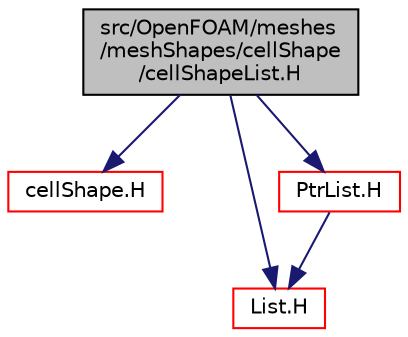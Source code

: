 digraph "src/OpenFOAM/meshes/meshShapes/cellShape/cellShapeList.H"
{
  bgcolor="transparent";
  edge [fontname="Helvetica",fontsize="10",labelfontname="Helvetica",labelfontsize="10"];
  node [fontname="Helvetica",fontsize="10",shape=record];
  Node1 [label="src/OpenFOAM/meshes\l/meshShapes/cellShape\l/cellShapeList.H",height=0.2,width=0.4,color="black", fillcolor="grey75", style="filled", fontcolor="black"];
  Node1 -> Node2 [color="midnightblue",fontsize="10",style="solid",fontname="Helvetica"];
  Node2 [label="cellShape.H",height=0.2,width=0.4,color="red",URL="$a08527.html"];
  Node1 -> Node3 [color="midnightblue",fontsize="10",style="solid",fontname="Helvetica"];
  Node3 [label="List.H",height=0.2,width=0.4,color="red",URL="$a07652.html"];
  Node1 -> Node4 [color="midnightblue",fontsize="10",style="solid",fontname="Helvetica"];
  Node4 [label="PtrList.H",height=0.2,width=0.4,color="red",URL="$a07669.html"];
  Node4 -> Node3 [color="midnightblue",fontsize="10",style="solid",fontname="Helvetica"];
}
